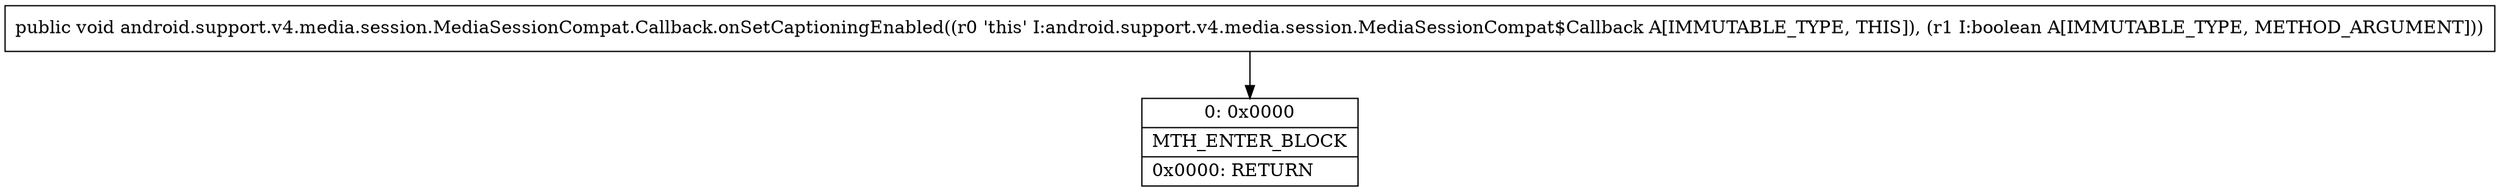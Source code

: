 digraph "CFG forandroid.support.v4.media.session.MediaSessionCompat.Callback.onSetCaptioningEnabled(Z)V" {
Node_0 [shape=record,label="{0\:\ 0x0000|MTH_ENTER_BLOCK\l|0x0000: RETURN   \l}"];
MethodNode[shape=record,label="{public void android.support.v4.media.session.MediaSessionCompat.Callback.onSetCaptioningEnabled((r0 'this' I:android.support.v4.media.session.MediaSessionCompat$Callback A[IMMUTABLE_TYPE, THIS]), (r1 I:boolean A[IMMUTABLE_TYPE, METHOD_ARGUMENT])) }"];
MethodNode -> Node_0;
}


